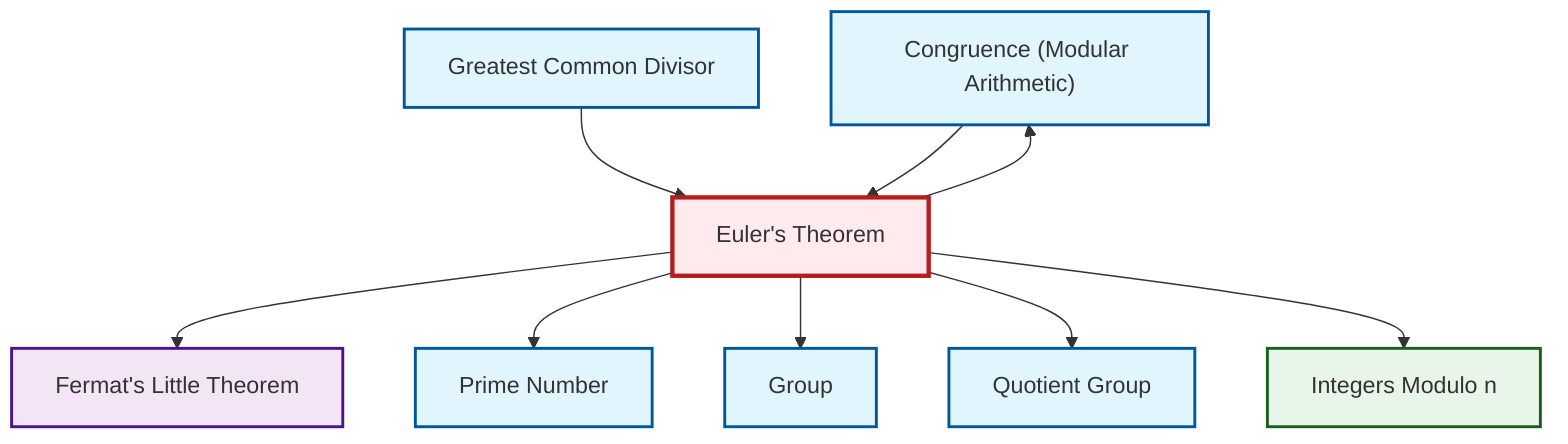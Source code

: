 graph TD
    classDef definition fill:#e1f5fe,stroke:#01579b,stroke-width:2px
    classDef theorem fill:#f3e5f5,stroke:#4a148c,stroke-width:2px
    classDef axiom fill:#fff3e0,stroke:#e65100,stroke-width:2px
    classDef example fill:#e8f5e9,stroke:#1b5e20,stroke-width:2px
    classDef current fill:#ffebee,stroke:#b71c1c,stroke-width:3px
    def-group["Group"]:::definition
    def-congruence["Congruence (Modular Arithmetic)"]:::definition
    def-gcd["Greatest Common Divisor"]:::definition
    def-prime["Prime Number"]:::definition
    thm-euler["Euler's Theorem"]:::theorem
    thm-fermat-little["Fermat's Little Theorem"]:::theorem
    def-quotient-group["Quotient Group"]:::definition
    ex-quotient-integers-mod-n["Integers Modulo n"]:::example
    thm-euler --> thm-fermat-little
    thm-euler --> def-prime
    def-gcd --> thm-euler
    thm-euler --> def-group
    thm-euler --> def-quotient-group
    thm-euler --> ex-quotient-integers-mod-n
    def-congruence --> thm-euler
    thm-euler --> def-congruence
    class thm-euler current